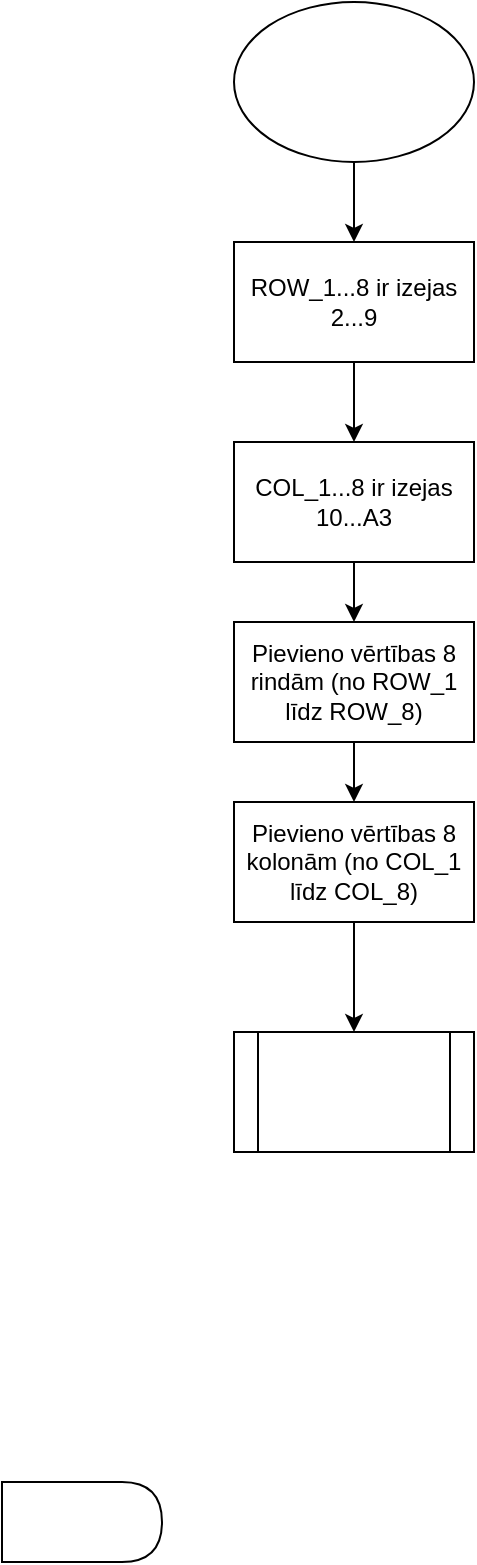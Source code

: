 <mxfile version="21.0.2" type="github">
  <diagram name="Page-1" id="Ng_bMdYRIf5SXRzVOp7M">
    <mxGraphModel dx="357" dy="562" grid="1" gridSize="10" guides="1" tooltips="1" connect="1" arrows="1" fold="1" page="1" pageScale="1" pageWidth="827" pageHeight="1169" math="0" shadow="0">
      <root>
        <mxCell id="0" />
        <mxCell id="1" parent="0" />
        <mxCell id="mYGwAnlmEdduF5FbGD0P-5" style="edgeStyle=orthogonalEdgeStyle;rounded=0;orthogonalLoop=1;jettySize=auto;html=1;exitX=0.5;exitY=1;exitDx=0;exitDy=0;" parent="1" edge="1">
          <mxGeometry relative="1" as="geometry">
            <mxPoint x="524" y="120" as="sourcePoint" />
            <mxPoint x="524" y="120" as="targetPoint" />
          </mxGeometry>
        </mxCell>
        <mxCell id="mYGwAnlmEdduF5FbGD0P-15" value="" style="shape=delay;whiteSpace=wrap;html=1;" parent="1" vertex="1">
          <mxGeometry x="374" y="780" width="80" height="40" as="geometry" />
        </mxCell>
        <mxCell id="mYGwAnlmEdduF5FbGD0P-26" value="" style="edgeStyle=orthogonalEdgeStyle;rounded=0;orthogonalLoop=1;jettySize=auto;html=1;" parent="1" source="mYGwAnlmEdduF5FbGD0P-19" target="mYGwAnlmEdduF5FbGD0P-20" edge="1">
          <mxGeometry relative="1" as="geometry" />
        </mxCell>
        <mxCell id="mYGwAnlmEdduF5FbGD0P-19" value="Pievieno vērtības 8 rindām (no ROW_1 līdz ROW_8)" style="rounded=0;whiteSpace=wrap;html=1;" parent="1" vertex="1">
          <mxGeometry x="490" y="350" width="120" height="60" as="geometry" />
        </mxCell>
        <mxCell id="A94y0W3K5UmEOUNI3N2U-2" value="" style="edgeStyle=orthogonalEdgeStyle;rounded=0;orthogonalLoop=1;jettySize=auto;html=1;" edge="1" parent="1" source="mYGwAnlmEdduF5FbGD0P-20" target="A94y0W3K5UmEOUNI3N2U-1">
          <mxGeometry relative="1" as="geometry" />
        </mxCell>
        <mxCell id="mYGwAnlmEdduF5FbGD0P-20" value="Pievieno vērtības 8 kolonām (no COL_1 līdz COL_8)" style="rounded=0;whiteSpace=wrap;html=1;" parent="1" vertex="1">
          <mxGeometry x="490" y="440" width="120" height="60" as="geometry" />
        </mxCell>
        <mxCell id="mYGwAnlmEdduF5FbGD0P-23" value="" style="edgeStyle=orthogonalEdgeStyle;rounded=0;orthogonalLoop=1;jettySize=auto;html=1;" parent="1" source="mYGwAnlmEdduF5FbGD0P-21" target="mYGwAnlmEdduF5FbGD0P-22" edge="1">
          <mxGeometry relative="1" as="geometry" />
        </mxCell>
        <mxCell id="mYGwAnlmEdduF5FbGD0P-21" value="" style="ellipse;whiteSpace=wrap;html=1;" parent="1" vertex="1">
          <mxGeometry x="490" y="40" width="120" height="80" as="geometry" />
        </mxCell>
        <mxCell id="mYGwAnlmEdduF5FbGD0P-27" value="" style="edgeStyle=orthogonalEdgeStyle;rounded=0;orthogonalLoop=1;jettySize=auto;html=1;" parent="1" source="mYGwAnlmEdduF5FbGD0P-22" target="mYGwAnlmEdduF5FbGD0P-24" edge="1">
          <mxGeometry relative="1" as="geometry" />
        </mxCell>
        <mxCell id="mYGwAnlmEdduF5FbGD0P-22" value="ROW_1...8 ir izejas 2...9" style="rounded=0;whiteSpace=wrap;html=1;" parent="1" vertex="1">
          <mxGeometry x="490" y="160" width="120" height="60" as="geometry" />
        </mxCell>
        <mxCell id="mYGwAnlmEdduF5FbGD0P-25" value="" style="edgeStyle=orthogonalEdgeStyle;rounded=0;orthogonalLoop=1;jettySize=auto;html=1;" parent="1" source="mYGwAnlmEdduF5FbGD0P-24" target="mYGwAnlmEdduF5FbGD0P-19" edge="1">
          <mxGeometry relative="1" as="geometry" />
        </mxCell>
        <mxCell id="mYGwAnlmEdduF5FbGD0P-24" value="COL_1...8 ir izejas 10...A3" style="rounded=0;whiteSpace=wrap;html=1;" parent="1" vertex="1">
          <mxGeometry x="490" y="260" width="120" height="60" as="geometry" />
        </mxCell>
        <mxCell id="A94y0W3K5UmEOUNI3N2U-1" value="" style="shape=process;whiteSpace=wrap;html=1;backgroundOutline=1;" vertex="1" parent="1">
          <mxGeometry x="490" y="555" width="120" height="60" as="geometry" />
        </mxCell>
      </root>
    </mxGraphModel>
  </diagram>
</mxfile>
